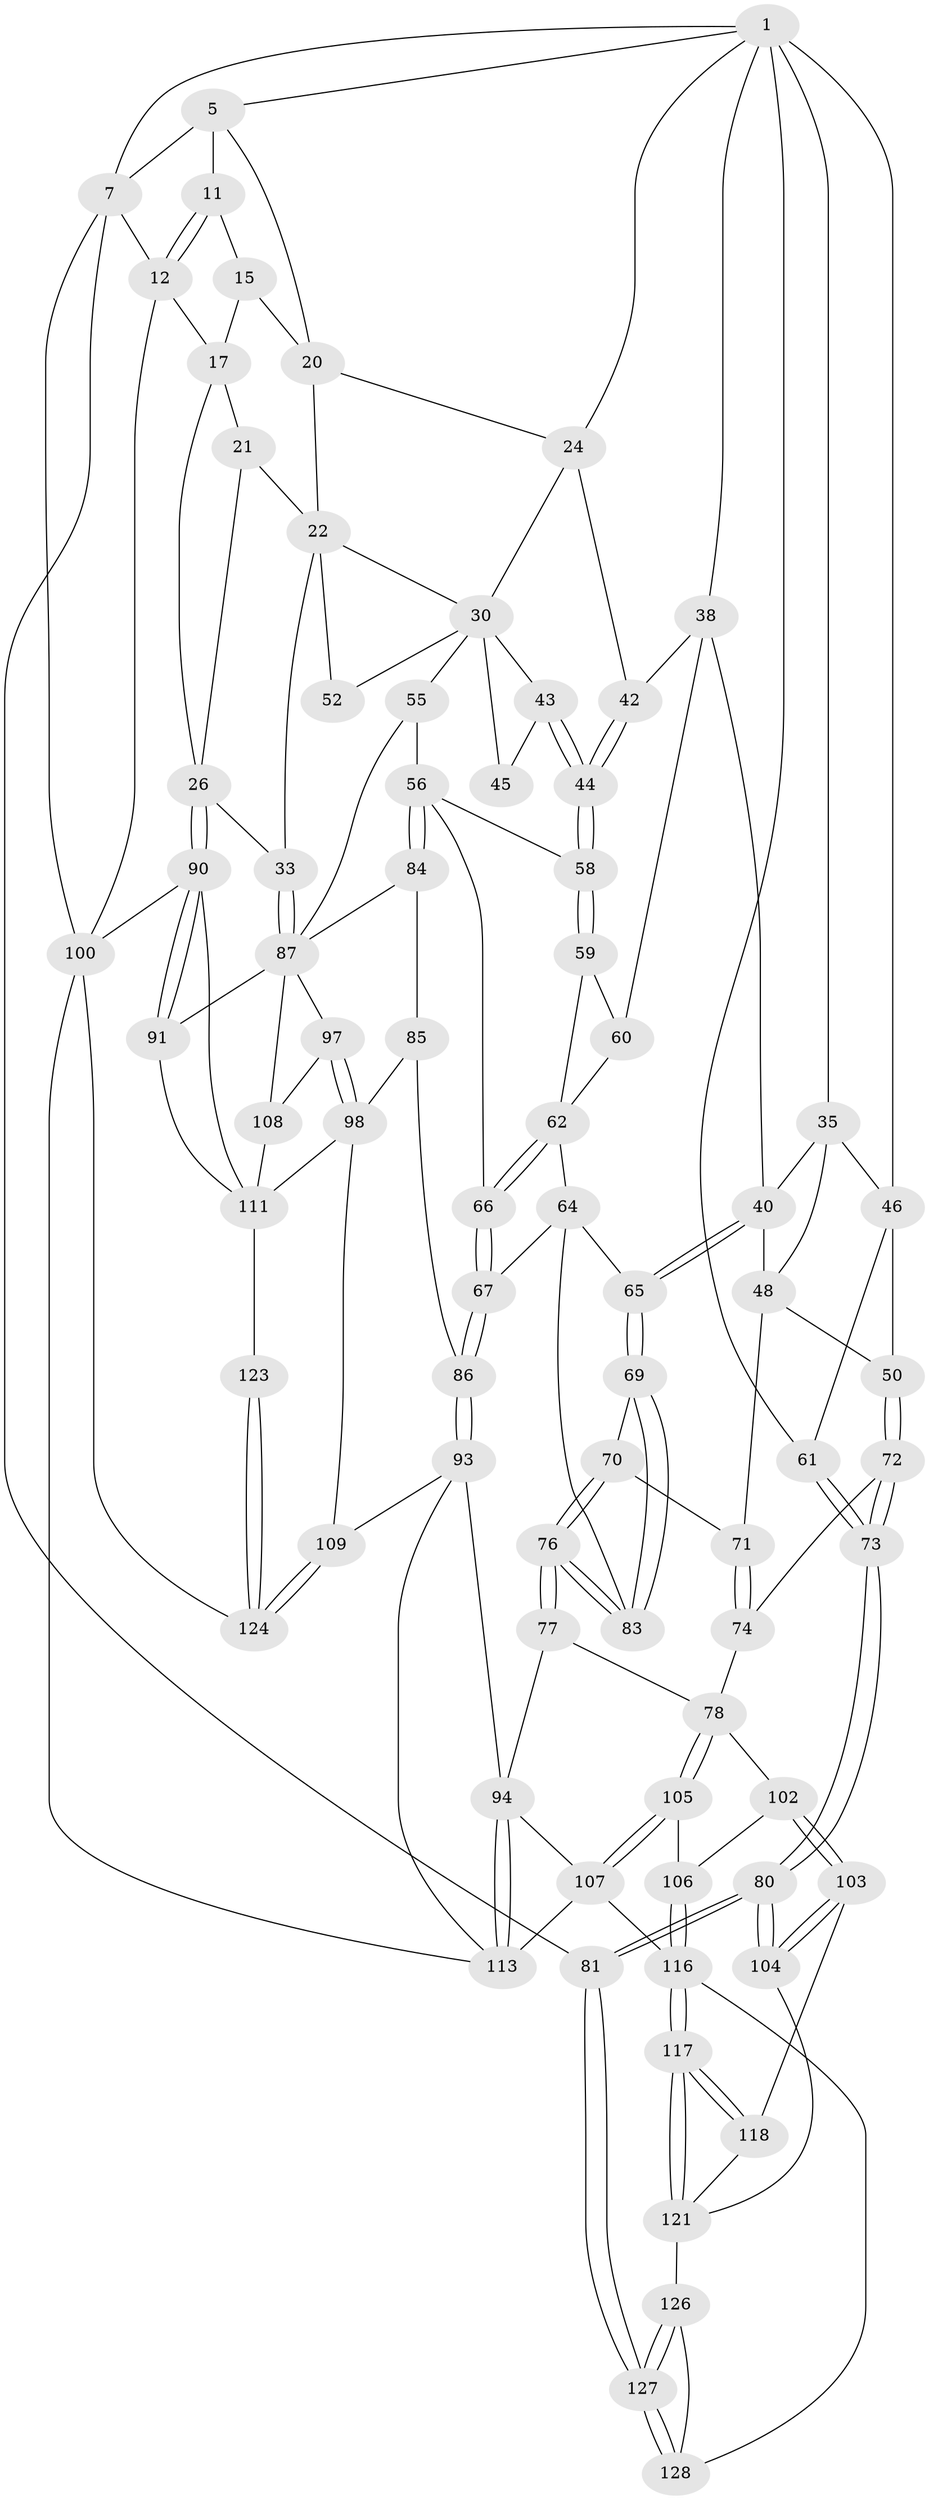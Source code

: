 // original degree distribution, {3: 0.015384615384615385, 4: 0.23846153846153847, 5: 0.5230769230769231, 6: 0.2230769230769231}
// Generated by graph-tools (version 1.1) at 2025/21/03/04/25 18:21:13]
// undirected, 78 vertices, 177 edges
graph export_dot {
graph [start="1"]
  node [color=gray90,style=filled];
  1 [pos="+0.24801840958202936+0",super="+2+8"];
  5 [pos="+0.39924693898646113+0.12140413525950572",super="+6+14"];
  7 [pos="+0.24096192225545437+0",super="+10"];
  11 [pos="+0.5988329672157588+0",super="+13"];
  12 [pos="+1+0"];
  15 [pos="+0.7889576726685212+0.05535877905263114",super="+16"];
  17 [pos="+0.9427733783635586+0.0887630503830913",super="+18"];
  20 [pos="+0.6568292107873749+0.14987155055586224",super="+23"];
  21 [pos="+0.8737912510058164+0.20476801585250334"];
  22 [pos="+0.7734534419285288+0.23365695532569997",super="+28"];
  24 [pos="+0.6553719322403753+0.1691716213726775",super="+25"];
  26 [pos="+1+0.45561611720771905",super="+27"];
  30 [pos="+0.6913252691382619+0.3264251356507657",super="+31+53"];
  33 [pos="+0.9105099951210139+0.4591911604598328"];
  35 [pos="+0.20120416043177244+0.1998151408269549",super="+36"];
  38 [pos="+0.37733325463761375+0.3192135438417115",super="+39"];
  40 [pos="+0.3462442473412978+0.40770140562543444",super="+41"];
  42 [pos="+0.529692437393868+0.29528918171525914"];
  43 [pos="+0.6124223716259171+0.34945933461984346"];
  44 [pos="+0.5415349008225577+0.34072446379898513"];
  45 [pos="+0.6265847432429156+0.3557499698862991"];
  46 [pos="+0.0819485267066447+0.36093846731003276",super="+51"];
  48 [pos="+0.1773691118360491+0.44229839885631783",super="+49"];
  50 [pos="+0.13418416315849277+0.4367037442082576"];
  52 [pos="+0.7523218035252753+0.4555752046344454"];
  55 [pos="+0.6904168777607796+0.4733087347258204"];
  56 [pos="+0.672094909685597+0.4801904092592767",super="+57"];
  58 [pos="+0.5249572470896086+0.41708530082474354"];
  59 [pos="+0.4627255928022013+0.4128373270741438"];
  60 [pos="+0.408543795930222+0.40707566278786306"];
  61 [pos="+0+0.5481805350716397"];
  62 [pos="+0.4451302838201772+0.4843979515247837",super="+63"];
  64 [pos="+0.43272438159864574+0.4925591208267798",super="+68"];
  65 [pos="+0.3431995126058289+0.49597816652646076"];
  66 [pos="+0.5374635652104768+0.48875756450037877"];
  67 [pos="+0.49373076124714543+0.5954049848352035"];
  69 [pos="+0.342148840674526+0.5008256708732486"];
  70 [pos="+0.20214665218188285+0.49772057813809156"];
  71 [pos="+0.18254894005126962+0.48712556996811474"];
  72 [pos="+0+0.5667276185402619"];
  73 [pos="+0+0.5551876748497362"];
  74 [pos="+0.15493525879214906+0.5545342220194531",super="+75"];
  76 [pos="+0.2965501741942765+0.6112563970246884"];
  77 [pos="+0.2926704697870536+0.6286566316359637"];
  78 [pos="+0.25376036631813637+0.6471486885791665",super="+79"];
  80 [pos="+0+0.7979198216505975"];
  81 [pos="+0+1"];
  83 [pos="+0.3458923839909753+0.5340655295604211"];
  84 [pos="+0.6265896162169482+0.6133439459637076"];
  85 [pos="+0.5251184925730612+0.6311883902556382"];
  86 [pos="+0.5007696485604998+0.62725930564039"];
  87 [pos="+0.8271410223520305+0.6410465657352827",super="+88+92"];
  90 [pos="+1+0.7744590084607331",super="+101"];
  91 [pos="+0.9826913040718095+0.7710891155132076"];
  93 [pos="+0.46811116326576846+0.6761820062518078",super="+110"];
  94 [pos="+0.39762287073492386+0.7000537562011471",super="+95"];
  97 [pos="+0.6863851132029783+0.7334850509921581"];
  98 [pos="+0.6824683509718611+0.7431521291668135",super="+99"];
  100 [pos="+1+1",super="+129"];
  102 [pos="+0.10540718296635287+0.7352970758087977"];
  103 [pos="+0.05387370172015819+0.7792291613959247"];
  104 [pos="+0.05262092931892245+0.7798832903910791"];
  105 [pos="+0.23287752084674979+0.7280663043117841"];
  106 [pos="+0.1416580808528907+0.754926092004049"];
  107 [pos="+0.2711168026528347+0.7903885057993743",super="+115"];
  108 [pos="+0.8201997336556812+0.7366605118222553"];
  109 [pos="+0.5768296281664169+0.8649567161375583"];
  111 [pos="+0.8717794302111416+0.843319264773373",super="+125+112"];
  113 [pos="+0.3847552542725985+0.9139190090167476",super="+114"];
  116 [pos="+0.18450660244836484+0.8643733640536049",super="+119"];
  117 [pos="+0.17086493728601973+0.8628705982067733"];
  118 [pos="+0.09993662912293141+0.8259580699806418"];
  121 [pos="+0.0903844147662902+0.8696125470650266",super="+122"];
  123 [pos="+0.7252441515840998+0.9594029179816362"];
  124 [pos="+0.6803476559510004+1"];
  126 [pos="+0.043351438672065826+0.9131209478274679"];
  127 [pos="+0+1"];
  128 [pos="+0.21462512221035848+0.9222438059664064"];
  1 -- 35 [weight=2];
  1 -- 5;
  1 -- 38;
  1 -- 24;
  1 -- 7;
  1 -- 61;
  1 -- 46;
  5 -- 11 [weight=2];
  5 -- 7;
  5 -- 20;
  7 -- 81;
  7 -- 100 [weight=2];
  7 -- 12;
  11 -- 12;
  11 -- 12;
  11 -- 15;
  12 -- 100;
  12 -- 17;
  15 -- 17;
  15 -- 20;
  17 -- 21;
  17 -- 26;
  20 -- 24;
  20 -- 22;
  21 -- 22;
  21 -- 26;
  22 -- 33;
  22 -- 52 [weight=2];
  22 -- 30;
  24 -- 30;
  24 -- 42;
  26 -- 90;
  26 -- 90;
  26 -- 33;
  30 -- 43;
  30 -- 45 [weight=2];
  30 -- 52;
  30 -- 55;
  33 -- 87;
  33 -- 87;
  35 -- 40;
  35 -- 48;
  35 -- 46;
  38 -- 42;
  38 -- 40;
  38 -- 60;
  40 -- 65;
  40 -- 65;
  40 -- 48;
  42 -- 44;
  42 -- 44;
  43 -- 44;
  43 -- 44;
  43 -- 45;
  44 -- 58;
  44 -- 58;
  46 -- 50;
  46 -- 61;
  48 -- 50;
  48 -- 71;
  50 -- 72;
  50 -- 72;
  55 -- 56;
  55 -- 87;
  56 -- 84;
  56 -- 84;
  56 -- 58;
  56 -- 66;
  58 -- 59;
  58 -- 59;
  59 -- 60;
  59 -- 62;
  60 -- 62;
  61 -- 73;
  61 -- 73;
  62 -- 66;
  62 -- 66;
  62 -- 64;
  64 -- 65;
  64 -- 83;
  64 -- 67;
  65 -- 69;
  65 -- 69;
  66 -- 67;
  66 -- 67;
  67 -- 86;
  67 -- 86;
  69 -- 70;
  69 -- 83;
  69 -- 83;
  70 -- 71;
  70 -- 76;
  70 -- 76;
  71 -- 74;
  71 -- 74;
  72 -- 73;
  72 -- 73;
  72 -- 74;
  73 -- 80;
  73 -- 80;
  74 -- 78 [weight=2];
  76 -- 77;
  76 -- 77;
  76 -- 83;
  76 -- 83;
  77 -- 78;
  77 -- 94;
  78 -- 105;
  78 -- 105;
  78 -- 102;
  80 -- 81;
  80 -- 81;
  80 -- 104;
  80 -- 104;
  81 -- 127;
  81 -- 127;
  84 -- 85;
  84 -- 87;
  85 -- 86;
  85 -- 98;
  86 -- 93;
  86 -- 93;
  87 -- 97;
  87 -- 91;
  87 -- 108;
  90 -- 91;
  90 -- 91;
  90 -- 100;
  90 -- 111;
  91 -- 111;
  93 -- 94;
  93 -- 113;
  93 -- 109;
  94 -- 113;
  94 -- 113;
  94 -- 107;
  97 -- 98;
  97 -- 98;
  97 -- 108;
  98 -- 109;
  98 -- 111;
  100 -- 124;
  100 -- 113;
  102 -- 103;
  102 -- 103;
  102 -- 106;
  103 -- 104;
  103 -- 104;
  103 -- 118;
  104 -- 121;
  105 -- 106;
  105 -- 107;
  105 -- 107;
  106 -- 116;
  106 -- 116;
  107 -- 113;
  107 -- 116;
  108 -- 111;
  109 -- 124;
  109 -- 124;
  111 -- 123 [weight=2];
  116 -- 117;
  116 -- 117;
  116 -- 128;
  117 -- 118;
  117 -- 118;
  117 -- 121;
  117 -- 121;
  118 -- 121;
  121 -- 126;
  123 -- 124;
  123 -- 124;
  126 -- 127;
  126 -- 127;
  126 -- 128;
  127 -- 128;
  127 -- 128;
}
